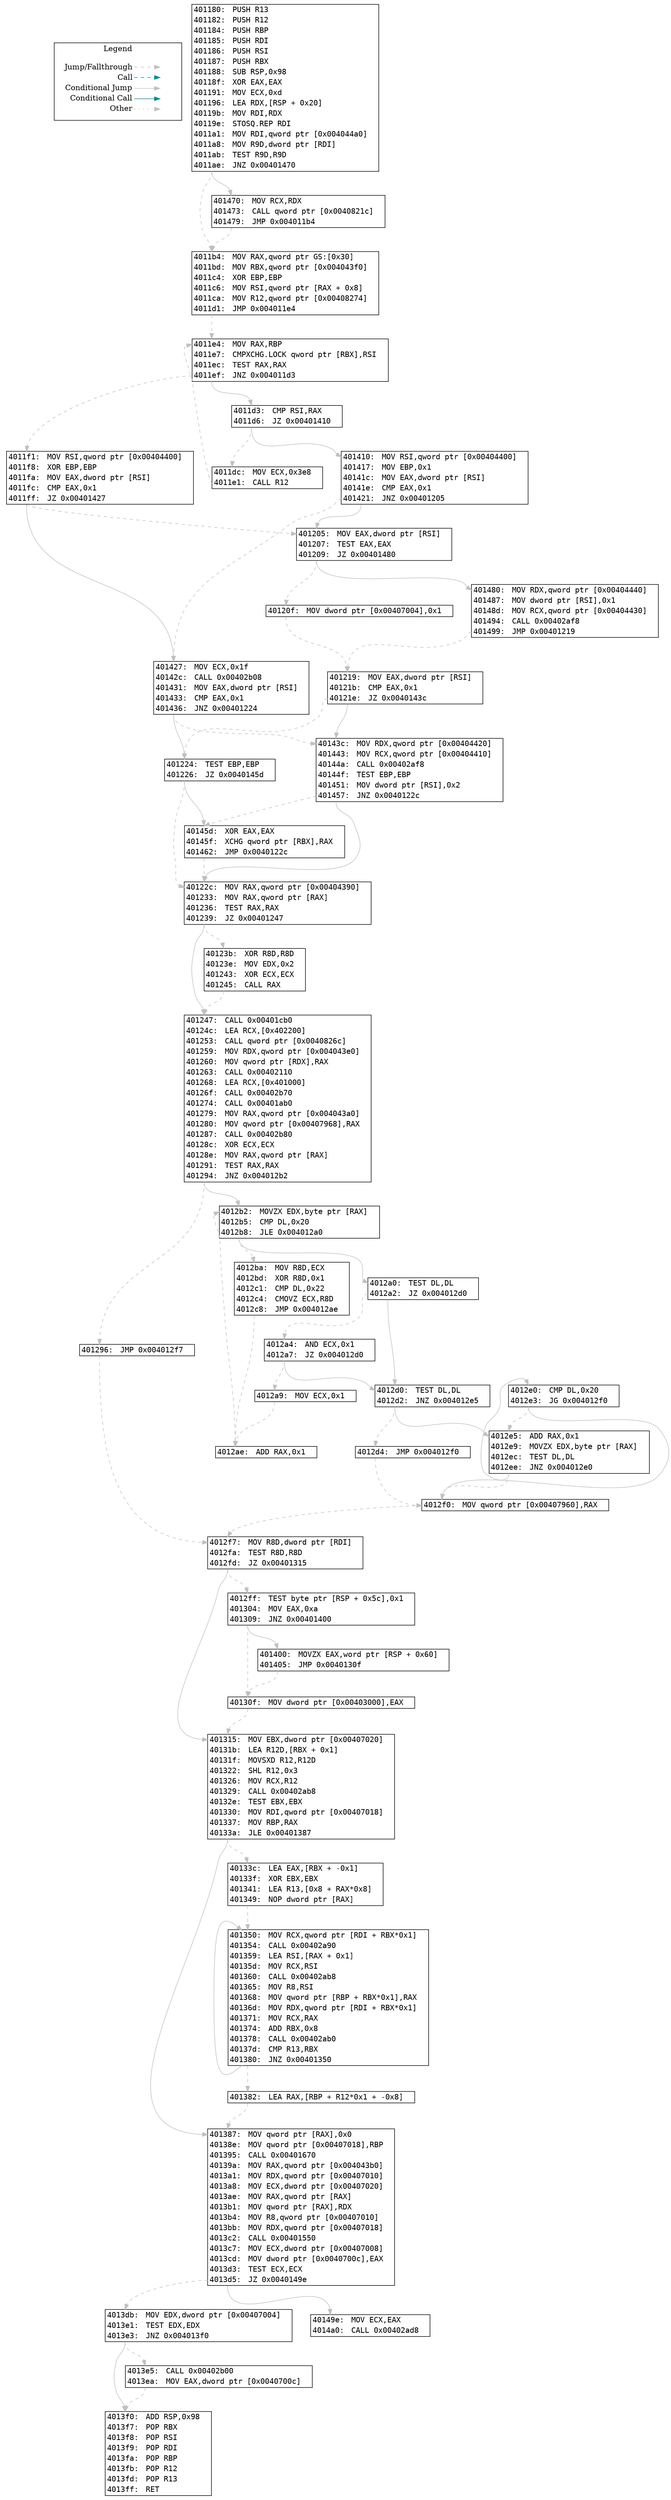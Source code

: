 digraph "func 0x401180" {
  newrank=true;
  // Flow Type Legend
  subgraph cluster_01 { 
    rank=same;
    node [shape=plaintext]
    label = "Legend";
    key [label=<<table border="0" cellpadding="2" cellspacing="0" cellborder="0">
                  <tr><td align="right" port="i1">Jump/Fallthrough</td></tr>
                  <tr><td align="right" port="i2">Call</td></tr>
                  <tr><td align="right" port="i3">Conditional Jump</td></tr>
                  <tr><td align="right" port="i4">Conditional Call</td></tr>
                  <tr><td align="right" port="i5">Other</td></tr>
               </table>>];
    key2 [label=<<table border="0" cellpadding="2" cellspacing="0" cellborder="0">
                   <tr><td port="i1">&nbsp;</td></tr>
                   <tr><td port="i2">&nbsp;</td></tr>
                   <tr><td port="i3">&nbsp;</td></tr>
                   <tr><td port="i4">&nbsp;</td></tr>
                   <tr><td port="i5">&nbsp;</td></tr>
                </table>>];
    key:i1:e -> key2:i1:w [color=gray style=dashed];
    key:i2:e -> key2:i2:w [color=cyan4 style=dashed];
    key:i3:e -> key2:i3:w [color=gray];
    key:i4:e -> key2:i4:w [color=cyan4];
    key:i5:e -> key2:i5:w [color=gray style=dotted];
  }
  bb_401180 [shape=plaintext label=<
    <TABLE BORDER="1" CELLBORDER="0" CELLSPACING="0">
      <TR>
        <TD PORT="insn_401180" ALIGN="RIGHT"><FONT FACE="monospace">401180: </FONT></TD>
        <TD ALIGN="LEFT"><FONT FACE="monospace">PUSH R13</FONT></TD>
        <TD>&nbsp;&nbsp;&nbsp;</TD> // for spacing
      </TR>
      <TR>
        <TD PORT="insn_401182" ALIGN="RIGHT"><FONT FACE="monospace">401182: </FONT></TD>
        <TD ALIGN="LEFT"><FONT FACE="monospace">PUSH R12</FONT></TD>
        <TD>&nbsp;&nbsp;&nbsp;</TD> // for spacing
      </TR>
      <TR>
        <TD PORT="insn_401184" ALIGN="RIGHT"><FONT FACE="monospace">401184: </FONT></TD>
        <TD ALIGN="LEFT"><FONT FACE="monospace">PUSH RBP</FONT></TD>
        <TD>&nbsp;&nbsp;&nbsp;</TD> // for spacing
      </TR>
      <TR>
        <TD PORT="insn_401185" ALIGN="RIGHT"><FONT FACE="monospace">401185: </FONT></TD>
        <TD ALIGN="LEFT"><FONT FACE="monospace">PUSH RDI</FONT></TD>
        <TD>&nbsp;&nbsp;&nbsp;</TD> // for spacing
      </TR>
      <TR>
        <TD PORT="insn_401186" ALIGN="RIGHT"><FONT FACE="monospace">401186: </FONT></TD>
        <TD ALIGN="LEFT"><FONT FACE="monospace">PUSH RSI</FONT></TD>
        <TD>&nbsp;&nbsp;&nbsp;</TD> // for spacing
      </TR>
      <TR>
        <TD PORT="insn_401187" ALIGN="RIGHT"><FONT FACE="monospace">401187: </FONT></TD>
        <TD ALIGN="LEFT"><FONT FACE="monospace">PUSH RBX</FONT></TD>
        <TD>&nbsp;&nbsp;&nbsp;</TD> // for spacing
      </TR>
      <TR>
        <TD PORT="insn_401188" ALIGN="RIGHT"><FONT FACE="monospace">401188: </FONT></TD>
        <TD ALIGN="LEFT"><FONT FACE="monospace">SUB RSP,0x98</FONT></TD>
        <TD>&nbsp;&nbsp;&nbsp;</TD> // for spacing
      </TR>
      <TR>
        <TD PORT="insn_40118f" ALIGN="RIGHT"><FONT FACE="monospace">40118f: </FONT></TD>
        <TD ALIGN="LEFT"><FONT FACE="monospace">XOR EAX,EAX</FONT></TD>
        <TD>&nbsp;&nbsp;&nbsp;</TD> // for spacing
      </TR>
      <TR>
        <TD PORT="insn_401191" ALIGN="RIGHT"><FONT FACE="monospace">401191: </FONT></TD>
        <TD ALIGN="LEFT"><FONT FACE="monospace">MOV ECX,0xd</FONT></TD>
        <TD>&nbsp;&nbsp;&nbsp;</TD> // for spacing
      </TR>
      <TR>
        <TD PORT="insn_401196" ALIGN="RIGHT"><FONT FACE="monospace">401196: </FONT></TD>
        <TD ALIGN="LEFT"><FONT FACE="monospace">LEA RDX,[RSP + 0x20]</FONT></TD>
        <TD>&nbsp;&nbsp;&nbsp;</TD> // for spacing
      </TR>
      <TR>
        <TD PORT="insn_40119b" ALIGN="RIGHT"><FONT FACE="monospace">40119b: </FONT></TD>
        <TD ALIGN="LEFT"><FONT FACE="monospace">MOV RDI,RDX</FONT></TD>
        <TD>&nbsp;&nbsp;&nbsp;</TD> // for spacing
      </TR>
      <TR>
        <TD PORT="insn_40119e" ALIGN="RIGHT"><FONT FACE="monospace">40119e: </FONT></TD>
        <TD ALIGN="LEFT"><FONT FACE="monospace">STOSQ.REP RDI</FONT></TD>
        <TD>&nbsp;&nbsp;&nbsp;</TD> // for spacing
      </TR>
      <TR>
        <TD PORT="insn_4011a1" ALIGN="RIGHT"><FONT FACE="monospace">4011a1: </FONT></TD>
        <TD ALIGN="LEFT"><FONT FACE="monospace">MOV RDI,qword ptr [0x004044a0]</FONT></TD>
        <TD>&nbsp;&nbsp;&nbsp;</TD> // for spacing
      </TR>
      <TR>
        <TD PORT="insn_4011a8" ALIGN="RIGHT"><FONT FACE="monospace">4011a8: </FONT></TD>
        <TD ALIGN="LEFT"><FONT FACE="monospace">MOV R9D,dword ptr [RDI]</FONT></TD>
        <TD>&nbsp;&nbsp;&nbsp;</TD> // for spacing
      </TR>
      <TR>
        <TD PORT="insn_4011ab" ALIGN="RIGHT"><FONT FACE="monospace">4011ab: </FONT></TD>
        <TD ALIGN="LEFT"><FONT FACE="monospace">TEST R9D,R9D</FONT></TD>
        <TD>&nbsp;&nbsp;&nbsp;</TD> // for spacing
      </TR>
      <TR>
        <TD PORT="insn_4011ae" ALIGN="RIGHT"><FONT FACE="monospace">4011ae: </FONT></TD>
        <TD ALIGN="LEFT"><FONT FACE="monospace">JNZ 0x00401470</FONT></TD>
        <TD>&nbsp;&nbsp;&nbsp;</TD> // for spacing
      </TR>
    </TABLE>>];
  bb_4011b4 [shape=plaintext label=<
    <TABLE BORDER="1" CELLBORDER="0" CELLSPACING="0">
      <TR>
        <TD PORT="insn_4011b4" ALIGN="RIGHT"><FONT FACE="monospace">4011b4: </FONT></TD>
        <TD ALIGN="LEFT"><FONT FACE="monospace">MOV RAX,qword ptr GS:[0x30]</FONT></TD>
        <TD>&nbsp;&nbsp;&nbsp;</TD> // for spacing
      </TR>
      <TR>
        <TD PORT="insn_4011bd" ALIGN="RIGHT"><FONT FACE="monospace">4011bd: </FONT></TD>
        <TD ALIGN="LEFT"><FONT FACE="monospace">MOV RBX,qword ptr [0x004043f0]</FONT></TD>
        <TD>&nbsp;&nbsp;&nbsp;</TD> // for spacing
      </TR>
      <TR>
        <TD PORT="insn_4011c4" ALIGN="RIGHT"><FONT FACE="monospace">4011c4: </FONT></TD>
        <TD ALIGN="LEFT"><FONT FACE="monospace">XOR EBP,EBP</FONT></TD>
        <TD>&nbsp;&nbsp;&nbsp;</TD> // for spacing
      </TR>
      <TR>
        <TD PORT="insn_4011c6" ALIGN="RIGHT"><FONT FACE="monospace">4011c6: </FONT></TD>
        <TD ALIGN="LEFT"><FONT FACE="monospace">MOV RSI,qword ptr [RAX + 0x8]</FONT></TD>
        <TD>&nbsp;&nbsp;&nbsp;</TD> // for spacing
      </TR>
      <TR>
        <TD PORT="insn_4011ca" ALIGN="RIGHT"><FONT FACE="monospace">4011ca: </FONT></TD>
        <TD ALIGN="LEFT"><FONT FACE="monospace">MOV R12,qword ptr [0x00408274]</FONT></TD>
        <TD>&nbsp;&nbsp;&nbsp;</TD> // for spacing
      </TR>
      <TR>
        <TD PORT="insn_4011d1" ALIGN="RIGHT"><FONT FACE="monospace">4011d1: </FONT></TD>
        <TD ALIGN="LEFT"><FONT FACE="monospace">JMP 0x004011e4</FONT></TD>
        <TD>&nbsp;&nbsp;&nbsp;</TD> // for spacing
      </TR>
    </TABLE>>];
  bb_4011d3 [shape=plaintext label=<
    <TABLE BORDER="1" CELLBORDER="0" CELLSPACING="0">
      <TR>
        <TD PORT="insn_4011d3" ALIGN="RIGHT"><FONT FACE="monospace">4011d3: </FONT></TD>
        <TD ALIGN="LEFT"><FONT FACE="monospace">CMP RSI,RAX</FONT></TD>
        <TD>&nbsp;&nbsp;&nbsp;</TD> // for spacing
      </TR>
      <TR>
        <TD PORT="insn_4011d6" ALIGN="RIGHT"><FONT FACE="monospace">4011d6: </FONT></TD>
        <TD ALIGN="LEFT"><FONT FACE="monospace">JZ 0x00401410</FONT></TD>
        <TD>&nbsp;&nbsp;&nbsp;</TD> // for spacing
      </TR>
    </TABLE>>];
  bb_4011dc [shape=plaintext label=<
    <TABLE BORDER="1" CELLBORDER="0" CELLSPACING="0">
      <TR>
        <TD PORT="insn_4011dc" ALIGN="RIGHT"><FONT FACE="monospace">4011dc: </FONT></TD>
        <TD ALIGN="LEFT"><FONT FACE="monospace">MOV ECX,0x3e8</FONT></TD>
        <TD>&nbsp;&nbsp;&nbsp;</TD> // for spacing
      </TR>
      <TR>
        <TD PORT="insn_4011e1" ALIGN="RIGHT"><FONT FACE="monospace">4011e1: </FONT></TD>
        <TD ALIGN="LEFT"><FONT FACE="monospace">CALL R12</FONT></TD>
        <TD>&nbsp;&nbsp;&nbsp;</TD> // for spacing
      </TR>
    </TABLE>>];
  bb_4011e4 [shape=plaintext label=<
    <TABLE BORDER="1" CELLBORDER="0" CELLSPACING="0">
      <TR>
        <TD PORT="insn_4011e4" ALIGN="RIGHT"><FONT FACE="monospace">4011e4: </FONT></TD>
        <TD ALIGN="LEFT"><FONT FACE="monospace">MOV RAX,RBP</FONT></TD>
        <TD>&nbsp;&nbsp;&nbsp;</TD> // for spacing
      </TR>
      <TR>
        <TD PORT="insn_4011e7" ALIGN="RIGHT"><FONT FACE="monospace">4011e7: </FONT></TD>
        <TD ALIGN="LEFT"><FONT FACE="monospace">CMPXCHG.LOCK qword ptr [RBX],RSI</FONT></TD>
        <TD>&nbsp;&nbsp;&nbsp;</TD> // for spacing
      </TR>
      <TR>
        <TD PORT="insn_4011ec" ALIGN="RIGHT"><FONT FACE="monospace">4011ec: </FONT></TD>
        <TD ALIGN="LEFT"><FONT FACE="monospace">TEST RAX,RAX</FONT></TD>
        <TD>&nbsp;&nbsp;&nbsp;</TD> // for spacing
      </TR>
      <TR>
        <TD PORT="insn_4011ef" ALIGN="RIGHT"><FONT FACE="monospace">4011ef: </FONT></TD>
        <TD ALIGN="LEFT"><FONT FACE="monospace">JNZ 0x004011d3</FONT></TD>
        <TD>&nbsp;&nbsp;&nbsp;</TD> // for spacing
      </TR>
    </TABLE>>];
  bb_4011f1 [shape=plaintext label=<
    <TABLE BORDER="1" CELLBORDER="0" CELLSPACING="0">
      <TR>
        <TD PORT="insn_4011f1" ALIGN="RIGHT"><FONT FACE="monospace">4011f1: </FONT></TD>
        <TD ALIGN="LEFT"><FONT FACE="monospace">MOV RSI,qword ptr [0x00404400]</FONT></TD>
        <TD>&nbsp;&nbsp;&nbsp;</TD> // for spacing
      </TR>
      <TR>
        <TD PORT="insn_4011f8" ALIGN="RIGHT"><FONT FACE="monospace">4011f8: </FONT></TD>
        <TD ALIGN="LEFT"><FONT FACE="monospace">XOR EBP,EBP</FONT></TD>
        <TD>&nbsp;&nbsp;&nbsp;</TD> // for spacing
      </TR>
      <TR>
        <TD PORT="insn_4011fa" ALIGN="RIGHT"><FONT FACE="monospace">4011fa: </FONT></TD>
        <TD ALIGN="LEFT"><FONT FACE="monospace">MOV EAX,dword ptr [RSI]</FONT></TD>
        <TD>&nbsp;&nbsp;&nbsp;</TD> // for spacing
      </TR>
      <TR>
        <TD PORT="insn_4011fc" ALIGN="RIGHT"><FONT FACE="monospace">4011fc: </FONT></TD>
        <TD ALIGN="LEFT"><FONT FACE="monospace">CMP EAX,0x1</FONT></TD>
        <TD>&nbsp;&nbsp;&nbsp;</TD> // for spacing
      </TR>
      <TR>
        <TD PORT="insn_4011ff" ALIGN="RIGHT"><FONT FACE="monospace">4011ff: </FONT></TD>
        <TD ALIGN="LEFT"><FONT FACE="monospace">JZ 0x00401427</FONT></TD>
        <TD>&nbsp;&nbsp;&nbsp;</TD> // for spacing
      </TR>
    </TABLE>>];
  bb_401205 [shape=plaintext label=<
    <TABLE BORDER="1" CELLBORDER="0" CELLSPACING="0">
      <TR>
        <TD PORT="insn_401205" ALIGN="RIGHT"><FONT FACE="monospace">401205: </FONT></TD>
        <TD ALIGN="LEFT"><FONT FACE="monospace">MOV EAX,dword ptr [RSI]</FONT></TD>
        <TD>&nbsp;&nbsp;&nbsp;</TD> // for spacing
      </TR>
      <TR>
        <TD PORT="insn_401207" ALIGN="RIGHT"><FONT FACE="monospace">401207: </FONT></TD>
        <TD ALIGN="LEFT"><FONT FACE="monospace">TEST EAX,EAX</FONT></TD>
        <TD>&nbsp;&nbsp;&nbsp;</TD> // for spacing
      </TR>
      <TR>
        <TD PORT="insn_401209" ALIGN="RIGHT"><FONT FACE="monospace">401209: </FONT></TD>
        <TD ALIGN="LEFT"><FONT FACE="monospace">JZ 0x00401480</FONT></TD>
        <TD>&nbsp;&nbsp;&nbsp;</TD> // for spacing
      </TR>
    </TABLE>>];
  bb_40120f [shape=plaintext label=<
    <TABLE BORDER="1" CELLBORDER="0" CELLSPACING="0">
      <TR>
        <TD PORT="insn_40120f" ALIGN="RIGHT"><FONT FACE="monospace">40120f: </FONT></TD>
        <TD ALIGN="LEFT"><FONT FACE="monospace">MOV dword ptr [0x00407004],0x1</FONT></TD>
        <TD>&nbsp;&nbsp;&nbsp;</TD> // for spacing
      </TR>
    </TABLE>>];
  bb_401219 [shape=plaintext label=<
    <TABLE BORDER="1" CELLBORDER="0" CELLSPACING="0">
      <TR>
        <TD PORT="insn_401219" ALIGN="RIGHT"><FONT FACE="monospace">401219: </FONT></TD>
        <TD ALIGN="LEFT"><FONT FACE="monospace">MOV EAX,dword ptr [RSI]</FONT></TD>
        <TD>&nbsp;&nbsp;&nbsp;</TD> // for spacing
      </TR>
      <TR>
        <TD PORT="insn_40121b" ALIGN="RIGHT"><FONT FACE="monospace">40121b: </FONT></TD>
        <TD ALIGN="LEFT"><FONT FACE="monospace">CMP EAX,0x1</FONT></TD>
        <TD>&nbsp;&nbsp;&nbsp;</TD> // for spacing
      </TR>
      <TR>
        <TD PORT="insn_40121e" ALIGN="RIGHT"><FONT FACE="monospace">40121e: </FONT></TD>
        <TD ALIGN="LEFT"><FONT FACE="monospace">JZ 0x0040143c</FONT></TD>
        <TD>&nbsp;&nbsp;&nbsp;</TD> // for spacing
      </TR>
    </TABLE>>];
  bb_401224 [shape=plaintext label=<
    <TABLE BORDER="1" CELLBORDER="0" CELLSPACING="0">
      <TR>
        <TD PORT="insn_401224" ALIGN="RIGHT"><FONT FACE="monospace">401224: </FONT></TD>
        <TD ALIGN="LEFT"><FONT FACE="monospace">TEST EBP,EBP</FONT></TD>
        <TD>&nbsp;&nbsp;&nbsp;</TD> // for spacing
      </TR>
      <TR>
        <TD PORT="insn_401226" ALIGN="RIGHT"><FONT FACE="monospace">401226: </FONT></TD>
        <TD ALIGN="LEFT"><FONT FACE="monospace">JZ 0x0040145d</FONT></TD>
        <TD>&nbsp;&nbsp;&nbsp;</TD> // for spacing
      </TR>
    </TABLE>>];
  bb_40122c [shape=plaintext label=<
    <TABLE BORDER="1" CELLBORDER="0" CELLSPACING="0">
      <TR>
        <TD PORT="insn_40122c" ALIGN="RIGHT"><FONT FACE="monospace">40122c: </FONT></TD>
        <TD ALIGN="LEFT"><FONT FACE="monospace">MOV RAX,qword ptr [0x00404390]</FONT></TD>
        <TD>&nbsp;&nbsp;&nbsp;</TD> // for spacing
      </TR>
      <TR>
        <TD PORT="insn_401233" ALIGN="RIGHT"><FONT FACE="monospace">401233: </FONT></TD>
        <TD ALIGN="LEFT"><FONT FACE="monospace">MOV RAX,qword ptr [RAX]</FONT></TD>
        <TD>&nbsp;&nbsp;&nbsp;</TD> // for spacing
      </TR>
      <TR>
        <TD PORT="insn_401236" ALIGN="RIGHT"><FONT FACE="monospace">401236: </FONT></TD>
        <TD ALIGN="LEFT"><FONT FACE="monospace">TEST RAX,RAX</FONT></TD>
        <TD>&nbsp;&nbsp;&nbsp;</TD> // for spacing
      </TR>
      <TR>
        <TD PORT="insn_401239" ALIGN="RIGHT"><FONT FACE="monospace">401239: </FONT></TD>
        <TD ALIGN="LEFT"><FONT FACE="monospace">JZ 0x00401247</FONT></TD>
        <TD>&nbsp;&nbsp;&nbsp;</TD> // for spacing
      </TR>
    </TABLE>>];
  bb_40123b [shape=plaintext label=<
    <TABLE BORDER="1" CELLBORDER="0" CELLSPACING="0">
      <TR>
        <TD PORT="insn_40123b" ALIGN="RIGHT"><FONT FACE="monospace">40123b: </FONT></TD>
        <TD ALIGN="LEFT"><FONT FACE="monospace">XOR R8D,R8D</FONT></TD>
        <TD>&nbsp;&nbsp;&nbsp;</TD> // for spacing
      </TR>
      <TR>
        <TD PORT="insn_40123e" ALIGN="RIGHT"><FONT FACE="monospace">40123e: </FONT></TD>
        <TD ALIGN="LEFT"><FONT FACE="monospace">MOV EDX,0x2</FONT></TD>
        <TD>&nbsp;&nbsp;&nbsp;</TD> // for spacing
      </TR>
      <TR>
        <TD PORT="insn_401243" ALIGN="RIGHT"><FONT FACE="monospace">401243: </FONT></TD>
        <TD ALIGN="LEFT"><FONT FACE="monospace">XOR ECX,ECX</FONT></TD>
        <TD>&nbsp;&nbsp;&nbsp;</TD> // for spacing
      </TR>
      <TR>
        <TD PORT="insn_401245" ALIGN="RIGHT"><FONT FACE="monospace">401245: </FONT></TD>
        <TD ALIGN="LEFT"><FONT FACE="monospace">CALL RAX</FONT></TD>
        <TD>&nbsp;&nbsp;&nbsp;</TD> // for spacing
      </TR>
    </TABLE>>];
  bb_401247 [shape=plaintext label=<
    <TABLE BORDER="1" CELLBORDER="0" CELLSPACING="0">
      <TR>
        <TD PORT="insn_401247" ALIGN="RIGHT"><FONT FACE="monospace">401247: </FONT></TD>
        <TD ALIGN="LEFT"><FONT FACE="monospace">CALL 0x00401cb0</FONT></TD>
        <TD>&nbsp;&nbsp;&nbsp;</TD> // for spacing
      </TR>
      <TR>
        <TD PORT="insn_40124c" ALIGN="RIGHT"><FONT FACE="monospace">40124c: </FONT></TD>
        <TD ALIGN="LEFT"><FONT FACE="monospace">LEA RCX,[0x402200]</FONT></TD>
        <TD>&nbsp;&nbsp;&nbsp;</TD> // for spacing
      </TR>
      <TR>
        <TD PORT="insn_401253" ALIGN="RIGHT"><FONT FACE="monospace">401253: </FONT></TD>
        <TD ALIGN="LEFT"><FONT FACE="monospace">CALL qword ptr [0x0040826c]</FONT></TD>
        <TD>&nbsp;&nbsp;&nbsp;</TD> // for spacing
      </TR>
      <TR>
        <TD PORT="insn_401259" ALIGN="RIGHT"><FONT FACE="monospace">401259: </FONT></TD>
        <TD ALIGN="LEFT"><FONT FACE="monospace">MOV RDX,qword ptr [0x004043e0]</FONT></TD>
        <TD>&nbsp;&nbsp;&nbsp;</TD> // for spacing
      </TR>
      <TR>
        <TD PORT="insn_401260" ALIGN="RIGHT"><FONT FACE="monospace">401260: </FONT></TD>
        <TD ALIGN="LEFT"><FONT FACE="monospace">MOV qword ptr [RDX],RAX</FONT></TD>
        <TD>&nbsp;&nbsp;&nbsp;</TD> // for spacing
      </TR>
      <TR>
        <TD PORT="insn_401263" ALIGN="RIGHT"><FONT FACE="monospace">401263: </FONT></TD>
        <TD ALIGN="LEFT"><FONT FACE="monospace">CALL 0x00402110</FONT></TD>
        <TD>&nbsp;&nbsp;&nbsp;</TD> // for spacing
      </TR>
      <TR>
        <TD PORT="insn_401268" ALIGN="RIGHT"><FONT FACE="monospace">401268: </FONT></TD>
        <TD ALIGN="LEFT"><FONT FACE="monospace">LEA RCX,[0x401000]</FONT></TD>
        <TD>&nbsp;&nbsp;&nbsp;</TD> // for spacing
      </TR>
      <TR>
        <TD PORT="insn_40126f" ALIGN="RIGHT"><FONT FACE="monospace">40126f: </FONT></TD>
        <TD ALIGN="LEFT"><FONT FACE="monospace">CALL 0x00402b70</FONT></TD>
        <TD>&nbsp;&nbsp;&nbsp;</TD> // for spacing
      </TR>
      <TR>
        <TD PORT="insn_401274" ALIGN="RIGHT"><FONT FACE="monospace">401274: </FONT></TD>
        <TD ALIGN="LEFT"><FONT FACE="monospace">CALL 0x00401ab0</FONT></TD>
        <TD>&nbsp;&nbsp;&nbsp;</TD> // for spacing
      </TR>
      <TR>
        <TD PORT="insn_401279" ALIGN="RIGHT"><FONT FACE="monospace">401279: </FONT></TD>
        <TD ALIGN="LEFT"><FONT FACE="monospace">MOV RAX,qword ptr [0x004043a0]</FONT></TD>
        <TD>&nbsp;&nbsp;&nbsp;</TD> // for spacing
      </TR>
      <TR>
        <TD PORT="insn_401280" ALIGN="RIGHT"><FONT FACE="monospace">401280: </FONT></TD>
        <TD ALIGN="LEFT"><FONT FACE="monospace">MOV qword ptr [0x00407968],RAX</FONT></TD>
        <TD>&nbsp;&nbsp;&nbsp;</TD> // for spacing
      </TR>
      <TR>
        <TD PORT="insn_401287" ALIGN="RIGHT"><FONT FACE="monospace">401287: </FONT></TD>
        <TD ALIGN="LEFT"><FONT FACE="monospace">CALL 0x00402b80</FONT></TD>
        <TD>&nbsp;&nbsp;&nbsp;</TD> // for spacing
      </TR>
      <TR>
        <TD PORT="insn_40128c" ALIGN="RIGHT"><FONT FACE="monospace">40128c: </FONT></TD>
        <TD ALIGN="LEFT"><FONT FACE="monospace">XOR ECX,ECX</FONT></TD>
        <TD>&nbsp;&nbsp;&nbsp;</TD> // for spacing
      </TR>
      <TR>
        <TD PORT="insn_40128e" ALIGN="RIGHT"><FONT FACE="monospace">40128e: </FONT></TD>
        <TD ALIGN="LEFT"><FONT FACE="monospace">MOV RAX,qword ptr [RAX]</FONT></TD>
        <TD>&nbsp;&nbsp;&nbsp;</TD> // for spacing
      </TR>
      <TR>
        <TD PORT="insn_401291" ALIGN="RIGHT"><FONT FACE="monospace">401291: </FONT></TD>
        <TD ALIGN="LEFT"><FONT FACE="monospace">TEST RAX,RAX</FONT></TD>
        <TD>&nbsp;&nbsp;&nbsp;</TD> // for spacing
      </TR>
      <TR>
        <TD PORT="insn_401294" ALIGN="RIGHT"><FONT FACE="monospace">401294: </FONT></TD>
        <TD ALIGN="LEFT"><FONT FACE="monospace">JNZ 0x004012b2</FONT></TD>
        <TD>&nbsp;&nbsp;&nbsp;</TD> // for spacing
      </TR>
    </TABLE>>];
  bb_401296 [shape=plaintext label=<
    <TABLE BORDER="1" CELLBORDER="0" CELLSPACING="0">
      <TR>
        <TD PORT="insn_401296" ALIGN="RIGHT"><FONT FACE="monospace">401296: </FONT></TD>
        <TD ALIGN="LEFT"><FONT FACE="monospace">JMP 0x004012f7</FONT></TD>
        <TD>&nbsp;&nbsp;&nbsp;</TD> // for spacing
      </TR>
    </TABLE>>];
  bb_4012a0 [shape=plaintext label=<
    <TABLE BORDER="1" CELLBORDER="0" CELLSPACING="0">
      <TR>
        <TD PORT="insn_4012a0" ALIGN="RIGHT"><FONT FACE="monospace">4012a0: </FONT></TD>
        <TD ALIGN="LEFT"><FONT FACE="monospace">TEST DL,DL</FONT></TD>
        <TD>&nbsp;&nbsp;&nbsp;</TD> // for spacing
      </TR>
      <TR>
        <TD PORT="insn_4012a2" ALIGN="RIGHT"><FONT FACE="monospace">4012a2: </FONT></TD>
        <TD ALIGN="LEFT"><FONT FACE="monospace">JZ 0x004012d0</FONT></TD>
        <TD>&nbsp;&nbsp;&nbsp;</TD> // for spacing
      </TR>
    </TABLE>>];
  bb_4012a4 [shape=plaintext label=<
    <TABLE BORDER="1" CELLBORDER="0" CELLSPACING="0">
      <TR>
        <TD PORT="insn_4012a4" ALIGN="RIGHT"><FONT FACE="monospace">4012a4: </FONT></TD>
        <TD ALIGN="LEFT"><FONT FACE="monospace">AND ECX,0x1</FONT></TD>
        <TD>&nbsp;&nbsp;&nbsp;</TD> // for spacing
      </TR>
      <TR>
        <TD PORT="insn_4012a7" ALIGN="RIGHT"><FONT FACE="monospace">4012a7: </FONT></TD>
        <TD ALIGN="LEFT"><FONT FACE="monospace">JZ 0x004012d0</FONT></TD>
        <TD>&nbsp;&nbsp;&nbsp;</TD> // for spacing
      </TR>
    </TABLE>>];
  bb_4012a9 [shape=plaintext label=<
    <TABLE BORDER="1" CELLBORDER="0" CELLSPACING="0">
      <TR>
        <TD PORT="insn_4012a9" ALIGN="RIGHT"><FONT FACE="monospace">4012a9: </FONT></TD>
        <TD ALIGN="LEFT"><FONT FACE="monospace">MOV ECX,0x1</FONT></TD>
        <TD>&nbsp;&nbsp;&nbsp;</TD> // for spacing
      </TR>
    </TABLE>>];
  bb_4012ae [shape=plaintext label=<
    <TABLE BORDER="1" CELLBORDER="0" CELLSPACING="0">
      <TR>
        <TD PORT="insn_4012ae" ALIGN="RIGHT"><FONT FACE="monospace">4012ae: </FONT></TD>
        <TD ALIGN="LEFT"><FONT FACE="monospace">ADD RAX,0x1</FONT></TD>
        <TD>&nbsp;&nbsp;&nbsp;</TD> // for spacing
      </TR>
    </TABLE>>];
  bb_4012b2 [shape=plaintext label=<
    <TABLE BORDER="1" CELLBORDER="0" CELLSPACING="0">
      <TR>
        <TD PORT="insn_4012b2" ALIGN="RIGHT"><FONT FACE="monospace">4012b2: </FONT></TD>
        <TD ALIGN="LEFT"><FONT FACE="monospace">MOVZX EDX,byte ptr [RAX]</FONT></TD>
        <TD>&nbsp;&nbsp;&nbsp;</TD> // for spacing
      </TR>
      <TR>
        <TD PORT="insn_4012b5" ALIGN="RIGHT"><FONT FACE="monospace">4012b5: </FONT></TD>
        <TD ALIGN="LEFT"><FONT FACE="monospace">CMP DL,0x20</FONT></TD>
        <TD>&nbsp;&nbsp;&nbsp;</TD> // for spacing
      </TR>
      <TR>
        <TD PORT="insn_4012b8" ALIGN="RIGHT"><FONT FACE="monospace">4012b8: </FONT></TD>
        <TD ALIGN="LEFT"><FONT FACE="monospace">JLE 0x004012a0</FONT></TD>
        <TD>&nbsp;&nbsp;&nbsp;</TD> // for spacing
      </TR>
    </TABLE>>];
  bb_4012ba [shape=plaintext label=<
    <TABLE BORDER="1" CELLBORDER="0" CELLSPACING="0">
      <TR>
        <TD PORT="insn_4012ba" ALIGN="RIGHT"><FONT FACE="monospace">4012ba: </FONT></TD>
        <TD ALIGN="LEFT"><FONT FACE="monospace">MOV R8D,ECX</FONT></TD>
        <TD>&nbsp;&nbsp;&nbsp;</TD> // for spacing
      </TR>
      <TR>
        <TD PORT="insn_4012bd" ALIGN="RIGHT"><FONT FACE="monospace">4012bd: </FONT></TD>
        <TD ALIGN="LEFT"><FONT FACE="monospace">XOR R8D,0x1</FONT></TD>
        <TD>&nbsp;&nbsp;&nbsp;</TD> // for spacing
      </TR>
      <TR>
        <TD PORT="insn_4012c1" ALIGN="RIGHT"><FONT FACE="monospace">4012c1: </FONT></TD>
        <TD ALIGN="LEFT"><FONT FACE="monospace">CMP DL,0x22</FONT></TD>
        <TD>&nbsp;&nbsp;&nbsp;</TD> // for spacing
      </TR>
      <TR>
        <TD PORT="insn_4012c4" ALIGN="RIGHT"><FONT FACE="monospace">4012c4: </FONT></TD>
        <TD ALIGN="LEFT"><FONT FACE="monospace">CMOVZ ECX,R8D</FONT></TD>
        <TD>&nbsp;&nbsp;&nbsp;</TD> // for spacing
      </TR>
      <TR>
        <TD PORT="insn_4012c8" ALIGN="RIGHT"><FONT FACE="monospace">4012c8: </FONT></TD>
        <TD ALIGN="LEFT"><FONT FACE="monospace">JMP 0x004012ae</FONT></TD>
        <TD>&nbsp;&nbsp;&nbsp;</TD> // for spacing
      </TR>
    </TABLE>>];
  bb_4012d0 [shape=plaintext label=<
    <TABLE BORDER="1" CELLBORDER="0" CELLSPACING="0">
      <TR>
        <TD PORT="insn_4012d0" ALIGN="RIGHT"><FONT FACE="monospace">4012d0: </FONT></TD>
        <TD ALIGN="LEFT"><FONT FACE="monospace">TEST DL,DL</FONT></TD>
        <TD>&nbsp;&nbsp;&nbsp;</TD> // for spacing
      </TR>
      <TR>
        <TD PORT="insn_4012d2" ALIGN="RIGHT"><FONT FACE="monospace">4012d2: </FONT></TD>
        <TD ALIGN="LEFT"><FONT FACE="monospace">JNZ 0x004012e5</FONT></TD>
        <TD>&nbsp;&nbsp;&nbsp;</TD> // for spacing
      </TR>
    </TABLE>>];
  bb_4012d4 [shape=plaintext label=<
    <TABLE BORDER="1" CELLBORDER="0" CELLSPACING="0">
      <TR>
        <TD PORT="insn_4012d4" ALIGN="RIGHT"><FONT FACE="monospace">4012d4: </FONT></TD>
        <TD ALIGN="LEFT"><FONT FACE="monospace">JMP 0x004012f0</FONT></TD>
        <TD>&nbsp;&nbsp;&nbsp;</TD> // for spacing
      </TR>
    </TABLE>>];
  bb_4012e0 [shape=plaintext label=<
    <TABLE BORDER="1" CELLBORDER="0" CELLSPACING="0">
      <TR>
        <TD PORT="insn_4012e0" ALIGN="RIGHT"><FONT FACE="monospace">4012e0: </FONT></TD>
        <TD ALIGN="LEFT"><FONT FACE="monospace">CMP DL,0x20</FONT></TD>
        <TD>&nbsp;&nbsp;&nbsp;</TD> // for spacing
      </TR>
      <TR>
        <TD PORT="insn_4012e3" ALIGN="RIGHT"><FONT FACE="monospace">4012e3: </FONT></TD>
        <TD ALIGN="LEFT"><FONT FACE="monospace">JG 0x004012f0</FONT></TD>
        <TD>&nbsp;&nbsp;&nbsp;</TD> // for spacing
      </TR>
    </TABLE>>];
  bb_4012e5 [shape=plaintext label=<
    <TABLE BORDER="1" CELLBORDER="0" CELLSPACING="0">
      <TR>
        <TD PORT="insn_4012e5" ALIGN="RIGHT"><FONT FACE="monospace">4012e5: </FONT></TD>
        <TD ALIGN="LEFT"><FONT FACE="monospace">ADD RAX,0x1</FONT></TD>
        <TD>&nbsp;&nbsp;&nbsp;</TD> // for spacing
      </TR>
      <TR>
        <TD PORT="insn_4012e9" ALIGN="RIGHT"><FONT FACE="monospace">4012e9: </FONT></TD>
        <TD ALIGN="LEFT"><FONT FACE="monospace">MOVZX EDX,byte ptr [RAX]</FONT></TD>
        <TD>&nbsp;&nbsp;&nbsp;</TD> // for spacing
      </TR>
      <TR>
        <TD PORT="insn_4012ec" ALIGN="RIGHT"><FONT FACE="monospace">4012ec: </FONT></TD>
        <TD ALIGN="LEFT"><FONT FACE="monospace">TEST DL,DL</FONT></TD>
        <TD>&nbsp;&nbsp;&nbsp;</TD> // for spacing
      </TR>
      <TR>
        <TD PORT="insn_4012ee" ALIGN="RIGHT"><FONT FACE="monospace">4012ee: </FONT></TD>
        <TD ALIGN="LEFT"><FONT FACE="monospace">JNZ 0x004012e0</FONT></TD>
        <TD>&nbsp;&nbsp;&nbsp;</TD> // for spacing
      </TR>
    </TABLE>>];
  bb_4012f0 [shape=plaintext label=<
    <TABLE BORDER="1" CELLBORDER="0" CELLSPACING="0">
      <TR>
        <TD PORT="insn_4012f0" ALIGN="RIGHT"><FONT FACE="monospace">4012f0: </FONT></TD>
        <TD ALIGN="LEFT"><FONT FACE="monospace">MOV qword ptr [0x00407960],RAX</FONT></TD>
        <TD>&nbsp;&nbsp;&nbsp;</TD> // for spacing
      </TR>
    </TABLE>>];
  bb_4012f7 [shape=plaintext label=<
    <TABLE BORDER="1" CELLBORDER="0" CELLSPACING="0">
      <TR>
        <TD PORT="insn_4012f7" ALIGN="RIGHT"><FONT FACE="monospace">4012f7: </FONT></TD>
        <TD ALIGN="LEFT"><FONT FACE="monospace">MOV R8D,dword ptr [RDI]</FONT></TD>
        <TD>&nbsp;&nbsp;&nbsp;</TD> // for spacing
      </TR>
      <TR>
        <TD PORT="insn_4012fa" ALIGN="RIGHT"><FONT FACE="monospace">4012fa: </FONT></TD>
        <TD ALIGN="LEFT"><FONT FACE="monospace">TEST R8D,R8D</FONT></TD>
        <TD>&nbsp;&nbsp;&nbsp;</TD> // for spacing
      </TR>
      <TR>
        <TD PORT="insn_4012fd" ALIGN="RIGHT"><FONT FACE="monospace">4012fd: </FONT></TD>
        <TD ALIGN="LEFT"><FONT FACE="monospace">JZ 0x00401315</FONT></TD>
        <TD>&nbsp;&nbsp;&nbsp;</TD> // for spacing
      </TR>
    </TABLE>>];
  bb_4012ff [shape=plaintext label=<
    <TABLE BORDER="1" CELLBORDER="0" CELLSPACING="0">
      <TR>
        <TD PORT="insn_4012ff" ALIGN="RIGHT"><FONT FACE="monospace">4012ff: </FONT></TD>
        <TD ALIGN="LEFT"><FONT FACE="monospace">TEST byte ptr [RSP + 0x5c],0x1</FONT></TD>
        <TD>&nbsp;&nbsp;&nbsp;</TD> // for spacing
      </TR>
      <TR>
        <TD PORT="insn_401304" ALIGN="RIGHT"><FONT FACE="monospace">401304: </FONT></TD>
        <TD ALIGN="LEFT"><FONT FACE="monospace">MOV EAX,0xa</FONT></TD>
        <TD>&nbsp;&nbsp;&nbsp;</TD> // for spacing
      </TR>
      <TR>
        <TD PORT="insn_401309" ALIGN="RIGHT"><FONT FACE="monospace">401309: </FONT></TD>
        <TD ALIGN="LEFT"><FONT FACE="monospace">JNZ 0x00401400</FONT></TD>
        <TD>&nbsp;&nbsp;&nbsp;</TD> // for spacing
      </TR>
    </TABLE>>];
  bb_40130f [shape=plaintext label=<
    <TABLE BORDER="1" CELLBORDER="0" CELLSPACING="0">
      <TR>
        <TD PORT="insn_40130f" ALIGN="RIGHT"><FONT FACE="monospace">40130f: </FONT></TD>
        <TD ALIGN="LEFT"><FONT FACE="monospace">MOV dword ptr [0x00403000],EAX</FONT></TD>
        <TD>&nbsp;&nbsp;&nbsp;</TD> // for spacing
      </TR>
    </TABLE>>];
  bb_401315 [shape=plaintext label=<
    <TABLE BORDER="1" CELLBORDER="0" CELLSPACING="0">
      <TR>
        <TD PORT="insn_401315" ALIGN="RIGHT"><FONT FACE="monospace">401315: </FONT></TD>
        <TD ALIGN="LEFT"><FONT FACE="monospace">MOV EBX,dword ptr [0x00407020]</FONT></TD>
        <TD>&nbsp;&nbsp;&nbsp;</TD> // for spacing
      </TR>
      <TR>
        <TD PORT="insn_40131b" ALIGN="RIGHT"><FONT FACE="monospace">40131b: </FONT></TD>
        <TD ALIGN="LEFT"><FONT FACE="monospace">LEA R12D,[RBX + 0x1]</FONT></TD>
        <TD>&nbsp;&nbsp;&nbsp;</TD> // for spacing
      </TR>
      <TR>
        <TD PORT="insn_40131f" ALIGN="RIGHT"><FONT FACE="monospace">40131f: </FONT></TD>
        <TD ALIGN="LEFT"><FONT FACE="monospace">MOVSXD R12,R12D</FONT></TD>
        <TD>&nbsp;&nbsp;&nbsp;</TD> // for spacing
      </TR>
      <TR>
        <TD PORT="insn_401322" ALIGN="RIGHT"><FONT FACE="monospace">401322: </FONT></TD>
        <TD ALIGN="LEFT"><FONT FACE="monospace">SHL R12,0x3</FONT></TD>
        <TD>&nbsp;&nbsp;&nbsp;</TD> // for spacing
      </TR>
      <TR>
        <TD PORT="insn_401326" ALIGN="RIGHT"><FONT FACE="monospace">401326: </FONT></TD>
        <TD ALIGN="LEFT"><FONT FACE="monospace">MOV RCX,R12</FONT></TD>
        <TD>&nbsp;&nbsp;&nbsp;</TD> // for spacing
      </TR>
      <TR>
        <TD PORT="insn_401329" ALIGN="RIGHT"><FONT FACE="monospace">401329: </FONT></TD>
        <TD ALIGN="LEFT"><FONT FACE="monospace">CALL 0x00402ab8</FONT></TD>
        <TD>&nbsp;&nbsp;&nbsp;</TD> // for spacing
      </TR>
      <TR>
        <TD PORT="insn_40132e" ALIGN="RIGHT"><FONT FACE="monospace">40132e: </FONT></TD>
        <TD ALIGN="LEFT"><FONT FACE="monospace">TEST EBX,EBX</FONT></TD>
        <TD>&nbsp;&nbsp;&nbsp;</TD> // for spacing
      </TR>
      <TR>
        <TD PORT="insn_401330" ALIGN="RIGHT"><FONT FACE="monospace">401330: </FONT></TD>
        <TD ALIGN="LEFT"><FONT FACE="monospace">MOV RDI,qword ptr [0x00407018]</FONT></TD>
        <TD>&nbsp;&nbsp;&nbsp;</TD> // for spacing
      </TR>
      <TR>
        <TD PORT="insn_401337" ALIGN="RIGHT"><FONT FACE="monospace">401337: </FONT></TD>
        <TD ALIGN="LEFT"><FONT FACE="monospace">MOV RBP,RAX</FONT></TD>
        <TD>&nbsp;&nbsp;&nbsp;</TD> // for spacing
      </TR>
      <TR>
        <TD PORT="insn_40133a" ALIGN="RIGHT"><FONT FACE="monospace">40133a: </FONT></TD>
        <TD ALIGN="LEFT"><FONT FACE="monospace">JLE 0x00401387</FONT></TD>
        <TD>&nbsp;&nbsp;&nbsp;</TD> // for spacing
      </TR>
    </TABLE>>];
  bb_40133c [shape=plaintext label=<
    <TABLE BORDER="1" CELLBORDER="0" CELLSPACING="0">
      <TR>
        <TD PORT="insn_40133c" ALIGN="RIGHT"><FONT FACE="monospace">40133c: </FONT></TD>
        <TD ALIGN="LEFT"><FONT FACE="monospace">LEA EAX,[RBX + -0x1]</FONT></TD>
        <TD>&nbsp;&nbsp;&nbsp;</TD> // for spacing
      </TR>
      <TR>
        <TD PORT="insn_40133f" ALIGN="RIGHT"><FONT FACE="monospace">40133f: </FONT></TD>
        <TD ALIGN="LEFT"><FONT FACE="monospace">XOR EBX,EBX</FONT></TD>
        <TD>&nbsp;&nbsp;&nbsp;</TD> // for spacing
      </TR>
      <TR>
        <TD PORT="insn_401341" ALIGN="RIGHT"><FONT FACE="monospace">401341: </FONT></TD>
        <TD ALIGN="LEFT"><FONT FACE="monospace">LEA R13,[0x8 + RAX*0x8]</FONT></TD>
        <TD>&nbsp;&nbsp;&nbsp;</TD> // for spacing
      </TR>
      <TR>
        <TD PORT="insn_401349" ALIGN="RIGHT"><FONT FACE="monospace">401349: </FONT></TD>
        <TD ALIGN="LEFT"><FONT FACE="monospace">NOP dword ptr [RAX]</FONT></TD>
        <TD>&nbsp;&nbsp;&nbsp;</TD> // for spacing
      </TR>
    </TABLE>>];
  bb_401350 [shape=plaintext label=<
    <TABLE BORDER="1" CELLBORDER="0" CELLSPACING="0">
      <TR>
        <TD PORT="insn_401350" ALIGN="RIGHT"><FONT FACE="monospace">401350: </FONT></TD>
        <TD ALIGN="LEFT"><FONT FACE="monospace">MOV RCX,qword ptr [RDI + RBX*0x1]</FONT></TD>
        <TD>&nbsp;&nbsp;&nbsp;</TD> // for spacing
      </TR>
      <TR>
        <TD PORT="insn_401354" ALIGN="RIGHT"><FONT FACE="monospace">401354: </FONT></TD>
        <TD ALIGN="LEFT"><FONT FACE="monospace">CALL 0x00402a90</FONT></TD>
        <TD>&nbsp;&nbsp;&nbsp;</TD> // for spacing
      </TR>
      <TR>
        <TD PORT="insn_401359" ALIGN="RIGHT"><FONT FACE="monospace">401359: </FONT></TD>
        <TD ALIGN="LEFT"><FONT FACE="monospace">LEA RSI,[RAX + 0x1]</FONT></TD>
        <TD>&nbsp;&nbsp;&nbsp;</TD> // for spacing
      </TR>
      <TR>
        <TD PORT="insn_40135d" ALIGN="RIGHT"><FONT FACE="monospace">40135d: </FONT></TD>
        <TD ALIGN="LEFT"><FONT FACE="monospace">MOV RCX,RSI</FONT></TD>
        <TD>&nbsp;&nbsp;&nbsp;</TD> // for spacing
      </TR>
      <TR>
        <TD PORT="insn_401360" ALIGN="RIGHT"><FONT FACE="monospace">401360: </FONT></TD>
        <TD ALIGN="LEFT"><FONT FACE="monospace">CALL 0x00402ab8</FONT></TD>
        <TD>&nbsp;&nbsp;&nbsp;</TD> // for spacing
      </TR>
      <TR>
        <TD PORT="insn_401365" ALIGN="RIGHT"><FONT FACE="monospace">401365: </FONT></TD>
        <TD ALIGN="LEFT"><FONT FACE="monospace">MOV R8,RSI</FONT></TD>
        <TD>&nbsp;&nbsp;&nbsp;</TD> // for spacing
      </TR>
      <TR>
        <TD PORT="insn_401368" ALIGN="RIGHT"><FONT FACE="monospace">401368: </FONT></TD>
        <TD ALIGN="LEFT"><FONT FACE="monospace">MOV qword ptr [RBP + RBX*0x1],RAX</FONT></TD>
        <TD>&nbsp;&nbsp;&nbsp;</TD> // for spacing
      </TR>
      <TR>
        <TD PORT="insn_40136d" ALIGN="RIGHT"><FONT FACE="monospace">40136d: </FONT></TD>
        <TD ALIGN="LEFT"><FONT FACE="monospace">MOV RDX,qword ptr [RDI + RBX*0x1]</FONT></TD>
        <TD>&nbsp;&nbsp;&nbsp;</TD> // for spacing
      </TR>
      <TR>
        <TD PORT="insn_401371" ALIGN="RIGHT"><FONT FACE="monospace">401371: </FONT></TD>
        <TD ALIGN="LEFT"><FONT FACE="monospace">MOV RCX,RAX</FONT></TD>
        <TD>&nbsp;&nbsp;&nbsp;</TD> // for spacing
      </TR>
      <TR>
        <TD PORT="insn_401374" ALIGN="RIGHT"><FONT FACE="monospace">401374: </FONT></TD>
        <TD ALIGN="LEFT"><FONT FACE="monospace">ADD RBX,0x8</FONT></TD>
        <TD>&nbsp;&nbsp;&nbsp;</TD> // for spacing
      </TR>
      <TR>
        <TD PORT="insn_401378" ALIGN="RIGHT"><FONT FACE="monospace">401378: </FONT></TD>
        <TD ALIGN="LEFT"><FONT FACE="monospace">CALL 0x00402ab0</FONT></TD>
        <TD>&nbsp;&nbsp;&nbsp;</TD> // for spacing
      </TR>
      <TR>
        <TD PORT="insn_40137d" ALIGN="RIGHT"><FONT FACE="monospace">40137d: </FONT></TD>
        <TD ALIGN="LEFT"><FONT FACE="monospace">CMP R13,RBX</FONT></TD>
        <TD>&nbsp;&nbsp;&nbsp;</TD> // for spacing
      </TR>
      <TR>
        <TD PORT="insn_401380" ALIGN="RIGHT"><FONT FACE="monospace">401380: </FONT></TD>
        <TD ALIGN="LEFT"><FONT FACE="monospace">JNZ 0x00401350</FONT></TD>
        <TD>&nbsp;&nbsp;&nbsp;</TD> // for spacing
      </TR>
    </TABLE>>];
  bb_401382 [shape=plaintext label=<
    <TABLE BORDER="1" CELLBORDER="0" CELLSPACING="0">
      <TR>
        <TD PORT="insn_401382" ALIGN="RIGHT"><FONT FACE="monospace">401382: </FONT></TD>
        <TD ALIGN="LEFT"><FONT FACE="monospace">LEA RAX,[RBP + R12*0x1 + -0x8]</FONT></TD>
        <TD>&nbsp;&nbsp;&nbsp;</TD> // for spacing
      </TR>
    </TABLE>>];
  bb_401387 [shape=plaintext label=<
    <TABLE BORDER="1" CELLBORDER="0" CELLSPACING="0">
      <TR>
        <TD PORT="insn_401387" ALIGN="RIGHT"><FONT FACE="monospace">401387: </FONT></TD>
        <TD ALIGN="LEFT"><FONT FACE="monospace">MOV qword ptr [RAX],0x0</FONT></TD>
        <TD>&nbsp;&nbsp;&nbsp;</TD> // for spacing
      </TR>
      <TR>
        <TD PORT="insn_40138e" ALIGN="RIGHT"><FONT FACE="monospace">40138e: </FONT></TD>
        <TD ALIGN="LEFT"><FONT FACE="monospace">MOV qword ptr [0x00407018],RBP</FONT></TD>
        <TD>&nbsp;&nbsp;&nbsp;</TD> // for spacing
      </TR>
      <TR>
        <TD PORT="insn_401395" ALIGN="RIGHT"><FONT FACE="monospace">401395: </FONT></TD>
        <TD ALIGN="LEFT"><FONT FACE="monospace">CALL 0x00401670</FONT></TD>
        <TD>&nbsp;&nbsp;&nbsp;</TD> // for spacing
      </TR>
      <TR>
        <TD PORT="insn_40139a" ALIGN="RIGHT"><FONT FACE="monospace">40139a: </FONT></TD>
        <TD ALIGN="LEFT"><FONT FACE="monospace">MOV RAX,qword ptr [0x004043b0]</FONT></TD>
        <TD>&nbsp;&nbsp;&nbsp;</TD> // for spacing
      </TR>
      <TR>
        <TD PORT="insn_4013a1" ALIGN="RIGHT"><FONT FACE="monospace">4013a1: </FONT></TD>
        <TD ALIGN="LEFT"><FONT FACE="monospace">MOV RDX,qword ptr [0x00407010]</FONT></TD>
        <TD>&nbsp;&nbsp;&nbsp;</TD> // for spacing
      </TR>
      <TR>
        <TD PORT="insn_4013a8" ALIGN="RIGHT"><FONT FACE="monospace">4013a8: </FONT></TD>
        <TD ALIGN="LEFT"><FONT FACE="monospace">MOV ECX,dword ptr [0x00407020]</FONT></TD>
        <TD>&nbsp;&nbsp;&nbsp;</TD> // for spacing
      </TR>
      <TR>
        <TD PORT="insn_4013ae" ALIGN="RIGHT"><FONT FACE="monospace">4013ae: </FONT></TD>
        <TD ALIGN="LEFT"><FONT FACE="monospace">MOV RAX,qword ptr [RAX]</FONT></TD>
        <TD>&nbsp;&nbsp;&nbsp;</TD> // for spacing
      </TR>
      <TR>
        <TD PORT="insn_4013b1" ALIGN="RIGHT"><FONT FACE="monospace">4013b1: </FONT></TD>
        <TD ALIGN="LEFT"><FONT FACE="monospace">MOV qword ptr [RAX],RDX</FONT></TD>
        <TD>&nbsp;&nbsp;&nbsp;</TD> // for spacing
      </TR>
      <TR>
        <TD PORT="insn_4013b4" ALIGN="RIGHT"><FONT FACE="monospace">4013b4: </FONT></TD>
        <TD ALIGN="LEFT"><FONT FACE="monospace">MOV R8,qword ptr [0x00407010]</FONT></TD>
        <TD>&nbsp;&nbsp;&nbsp;</TD> // for spacing
      </TR>
      <TR>
        <TD PORT="insn_4013bb" ALIGN="RIGHT"><FONT FACE="monospace">4013bb: </FONT></TD>
        <TD ALIGN="LEFT"><FONT FACE="monospace">MOV RDX,qword ptr [0x00407018]</FONT></TD>
        <TD>&nbsp;&nbsp;&nbsp;</TD> // for spacing
      </TR>
      <TR>
        <TD PORT="insn_4013c2" ALIGN="RIGHT"><FONT FACE="monospace">4013c2: </FONT></TD>
        <TD ALIGN="LEFT"><FONT FACE="monospace">CALL 0x00401550</FONT></TD>
        <TD>&nbsp;&nbsp;&nbsp;</TD> // for spacing
      </TR>
      <TR>
        <TD PORT="insn_4013c7" ALIGN="RIGHT"><FONT FACE="monospace">4013c7: </FONT></TD>
        <TD ALIGN="LEFT"><FONT FACE="monospace">MOV ECX,dword ptr [0x00407008]</FONT></TD>
        <TD>&nbsp;&nbsp;&nbsp;</TD> // for spacing
      </TR>
      <TR>
        <TD PORT="insn_4013cd" ALIGN="RIGHT"><FONT FACE="monospace">4013cd: </FONT></TD>
        <TD ALIGN="LEFT"><FONT FACE="monospace">MOV dword ptr [0x0040700c],EAX</FONT></TD>
        <TD>&nbsp;&nbsp;&nbsp;</TD> // for spacing
      </TR>
      <TR>
        <TD PORT="insn_4013d3" ALIGN="RIGHT"><FONT FACE="monospace">4013d3: </FONT></TD>
        <TD ALIGN="LEFT"><FONT FACE="monospace">TEST ECX,ECX</FONT></TD>
        <TD>&nbsp;&nbsp;&nbsp;</TD> // for spacing
      </TR>
      <TR>
        <TD PORT="insn_4013d5" ALIGN="RIGHT"><FONT FACE="monospace">4013d5: </FONT></TD>
        <TD ALIGN="LEFT"><FONT FACE="monospace">JZ 0x0040149e</FONT></TD>
        <TD>&nbsp;&nbsp;&nbsp;</TD> // for spacing
      </TR>
    </TABLE>>];
  bb_4013db [shape=plaintext label=<
    <TABLE BORDER="1" CELLBORDER="0" CELLSPACING="0">
      <TR>
        <TD PORT="insn_4013db" ALIGN="RIGHT"><FONT FACE="monospace">4013db: </FONT></TD>
        <TD ALIGN="LEFT"><FONT FACE="monospace">MOV EDX,dword ptr [0x00407004]</FONT></TD>
        <TD>&nbsp;&nbsp;&nbsp;</TD> // for spacing
      </TR>
      <TR>
        <TD PORT="insn_4013e1" ALIGN="RIGHT"><FONT FACE="monospace">4013e1: </FONT></TD>
        <TD ALIGN="LEFT"><FONT FACE="monospace">TEST EDX,EDX</FONT></TD>
        <TD>&nbsp;&nbsp;&nbsp;</TD> // for spacing
      </TR>
      <TR>
        <TD PORT="insn_4013e3" ALIGN="RIGHT"><FONT FACE="monospace">4013e3: </FONT></TD>
        <TD ALIGN="LEFT"><FONT FACE="monospace">JNZ 0x004013f0</FONT></TD>
        <TD>&nbsp;&nbsp;&nbsp;</TD> // for spacing
      </TR>
    </TABLE>>];
  bb_4013e5 [shape=plaintext label=<
    <TABLE BORDER="1" CELLBORDER="0" CELLSPACING="0">
      <TR>
        <TD PORT="insn_4013e5" ALIGN="RIGHT"><FONT FACE="monospace">4013e5: </FONT></TD>
        <TD ALIGN="LEFT"><FONT FACE="monospace">CALL 0x00402b00</FONT></TD>
        <TD>&nbsp;&nbsp;&nbsp;</TD> // for spacing
      </TR>
      <TR>
        <TD PORT="insn_4013ea" ALIGN="RIGHT"><FONT FACE="monospace">4013ea: </FONT></TD>
        <TD ALIGN="LEFT"><FONT FACE="monospace">MOV EAX,dword ptr [0x0040700c]</FONT></TD>
        <TD>&nbsp;&nbsp;&nbsp;</TD> // for spacing
      </TR>
    </TABLE>>];
  bb_4013f0 [shape=plaintext label=<
    <TABLE BORDER="1" CELLBORDER="0" CELLSPACING="0">
      <TR>
        <TD PORT="insn_4013f0" ALIGN="RIGHT"><FONT FACE="monospace">4013f0: </FONT></TD>
        <TD ALIGN="LEFT"><FONT FACE="monospace">ADD RSP,0x98</FONT></TD>
        <TD>&nbsp;&nbsp;&nbsp;</TD> // for spacing
      </TR>
      <TR>
        <TD PORT="insn_4013f7" ALIGN="RIGHT"><FONT FACE="monospace">4013f7: </FONT></TD>
        <TD ALIGN="LEFT"><FONT FACE="monospace">POP RBX</FONT></TD>
        <TD>&nbsp;&nbsp;&nbsp;</TD> // for spacing
      </TR>
      <TR>
        <TD PORT="insn_4013f8" ALIGN="RIGHT"><FONT FACE="monospace">4013f8: </FONT></TD>
        <TD ALIGN="LEFT"><FONT FACE="monospace">POP RSI</FONT></TD>
        <TD>&nbsp;&nbsp;&nbsp;</TD> // for spacing
      </TR>
      <TR>
        <TD PORT="insn_4013f9" ALIGN="RIGHT"><FONT FACE="monospace">4013f9: </FONT></TD>
        <TD ALIGN="LEFT"><FONT FACE="monospace">POP RDI</FONT></TD>
        <TD>&nbsp;&nbsp;&nbsp;</TD> // for spacing
      </TR>
      <TR>
        <TD PORT="insn_4013fa" ALIGN="RIGHT"><FONT FACE="monospace">4013fa: </FONT></TD>
        <TD ALIGN="LEFT"><FONT FACE="monospace">POP RBP</FONT></TD>
        <TD>&nbsp;&nbsp;&nbsp;</TD> // for spacing
      </TR>
      <TR>
        <TD PORT="insn_4013fb" ALIGN="RIGHT"><FONT FACE="monospace">4013fb: </FONT></TD>
        <TD ALIGN="LEFT"><FONT FACE="monospace">POP R12</FONT></TD>
        <TD>&nbsp;&nbsp;&nbsp;</TD> // for spacing
      </TR>
      <TR>
        <TD PORT="insn_4013fd" ALIGN="RIGHT"><FONT FACE="monospace">4013fd: </FONT></TD>
        <TD ALIGN="LEFT"><FONT FACE="monospace">POP R13</FONT></TD>
        <TD>&nbsp;&nbsp;&nbsp;</TD> // for spacing
      </TR>
      <TR>
        <TD PORT="insn_4013ff" ALIGN="RIGHT"><FONT FACE="monospace">4013ff: </FONT></TD>
        <TD ALIGN="LEFT"><FONT FACE="monospace">RET</FONT></TD>
        <TD>&nbsp;&nbsp;&nbsp;</TD> // for spacing
      </TR>
    </TABLE>>];
  bb_401400 [shape=plaintext label=<
    <TABLE BORDER="1" CELLBORDER="0" CELLSPACING="0">
      <TR>
        <TD PORT="insn_401400" ALIGN="RIGHT"><FONT FACE="monospace">401400: </FONT></TD>
        <TD ALIGN="LEFT"><FONT FACE="monospace">MOVZX EAX,word ptr [RSP + 0x60]</FONT></TD>
        <TD>&nbsp;&nbsp;&nbsp;</TD> // for spacing
      </TR>
      <TR>
        <TD PORT="insn_401405" ALIGN="RIGHT"><FONT FACE="monospace">401405: </FONT></TD>
        <TD ALIGN="LEFT"><FONT FACE="monospace">JMP 0x0040130f</FONT></TD>
        <TD>&nbsp;&nbsp;&nbsp;</TD> // for spacing
      </TR>
    </TABLE>>];
  bb_401410 [shape=plaintext label=<
    <TABLE BORDER="1" CELLBORDER="0" CELLSPACING="0">
      <TR>
        <TD PORT="insn_401410" ALIGN="RIGHT"><FONT FACE="monospace">401410: </FONT></TD>
        <TD ALIGN="LEFT"><FONT FACE="monospace">MOV RSI,qword ptr [0x00404400]</FONT></TD>
        <TD>&nbsp;&nbsp;&nbsp;</TD> // for spacing
      </TR>
      <TR>
        <TD PORT="insn_401417" ALIGN="RIGHT"><FONT FACE="monospace">401417: </FONT></TD>
        <TD ALIGN="LEFT"><FONT FACE="monospace">MOV EBP,0x1</FONT></TD>
        <TD>&nbsp;&nbsp;&nbsp;</TD> // for spacing
      </TR>
      <TR>
        <TD PORT="insn_40141c" ALIGN="RIGHT"><FONT FACE="monospace">40141c: </FONT></TD>
        <TD ALIGN="LEFT"><FONT FACE="monospace">MOV EAX,dword ptr [RSI]</FONT></TD>
        <TD>&nbsp;&nbsp;&nbsp;</TD> // for spacing
      </TR>
      <TR>
        <TD PORT="insn_40141e" ALIGN="RIGHT"><FONT FACE="monospace">40141e: </FONT></TD>
        <TD ALIGN="LEFT"><FONT FACE="monospace">CMP EAX,0x1</FONT></TD>
        <TD>&nbsp;&nbsp;&nbsp;</TD> // for spacing
      </TR>
      <TR>
        <TD PORT="insn_401421" ALIGN="RIGHT"><FONT FACE="monospace">401421: </FONT></TD>
        <TD ALIGN="LEFT"><FONT FACE="monospace">JNZ 0x00401205</FONT></TD>
        <TD>&nbsp;&nbsp;&nbsp;</TD> // for spacing
      </TR>
    </TABLE>>];
  bb_401427 [shape=plaintext label=<
    <TABLE BORDER="1" CELLBORDER="0" CELLSPACING="0">
      <TR>
        <TD PORT="insn_401427" ALIGN="RIGHT"><FONT FACE="monospace">401427: </FONT></TD>
        <TD ALIGN="LEFT"><FONT FACE="monospace">MOV ECX,0x1f</FONT></TD>
        <TD>&nbsp;&nbsp;&nbsp;</TD> // for spacing
      </TR>
      <TR>
        <TD PORT="insn_40142c" ALIGN="RIGHT"><FONT FACE="monospace">40142c: </FONT></TD>
        <TD ALIGN="LEFT"><FONT FACE="monospace">CALL 0x00402b08</FONT></TD>
        <TD>&nbsp;&nbsp;&nbsp;</TD> // for spacing
      </TR>
      <TR>
        <TD PORT="insn_401431" ALIGN="RIGHT"><FONT FACE="monospace">401431: </FONT></TD>
        <TD ALIGN="LEFT"><FONT FACE="monospace">MOV EAX,dword ptr [RSI]</FONT></TD>
        <TD>&nbsp;&nbsp;&nbsp;</TD> // for spacing
      </TR>
      <TR>
        <TD PORT="insn_401433" ALIGN="RIGHT"><FONT FACE="monospace">401433: </FONT></TD>
        <TD ALIGN="LEFT"><FONT FACE="monospace">CMP EAX,0x1</FONT></TD>
        <TD>&nbsp;&nbsp;&nbsp;</TD> // for spacing
      </TR>
      <TR>
        <TD PORT="insn_401436" ALIGN="RIGHT"><FONT FACE="monospace">401436: </FONT></TD>
        <TD ALIGN="LEFT"><FONT FACE="monospace">JNZ 0x00401224</FONT></TD>
        <TD>&nbsp;&nbsp;&nbsp;</TD> // for spacing
      </TR>
    </TABLE>>];
  bb_40143c [shape=plaintext label=<
    <TABLE BORDER="1" CELLBORDER="0" CELLSPACING="0">
      <TR>
        <TD PORT="insn_40143c" ALIGN="RIGHT"><FONT FACE="monospace">40143c: </FONT></TD>
        <TD ALIGN="LEFT"><FONT FACE="monospace">MOV RDX,qword ptr [0x00404420]</FONT></TD>
        <TD>&nbsp;&nbsp;&nbsp;</TD> // for spacing
      </TR>
      <TR>
        <TD PORT="insn_401443" ALIGN="RIGHT"><FONT FACE="monospace">401443: </FONT></TD>
        <TD ALIGN="LEFT"><FONT FACE="monospace">MOV RCX,qword ptr [0x00404410]</FONT></TD>
        <TD>&nbsp;&nbsp;&nbsp;</TD> // for spacing
      </TR>
      <TR>
        <TD PORT="insn_40144a" ALIGN="RIGHT"><FONT FACE="monospace">40144a: </FONT></TD>
        <TD ALIGN="LEFT"><FONT FACE="monospace">CALL 0x00402af8</FONT></TD>
        <TD>&nbsp;&nbsp;&nbsp;</TD> // for spacing
      </TR>
      <TR>
        <TD PORT="insn_40144f" ALIGN="RIGHT"><FONT FACE="monospace">40144f: </FONT></TD>
        <TD ALIGN="LEFT"><FONT FACE="monospace">TEST EBP,EBP</FONT></TD>
        <TD>&nbsp;&nbsp;&nbsp;</TD> // for spacing
      </TR>
      <TR>
        <TD PORT="insn_401451" ALIGN="RIGHT"><FONT FACE="monospace">401451: </FONT></TD>
        <TD ALIGN="LEFT"><FONT FACE="monospace">MOV dword ptr [RSI],0x2</FONT></TD>
        <TD>&nbsp;&nbsp;&nbsp;</TD> // for spacing
      </TR>
      <TR>
        <TD PORT="insn_401457" ALIGN="RIGHT"><FONT FACE="monospace">401457: </FONT></TD>
        <TD ALIGN="LEFT"><FONT FACE="monospace">JNZ 0x0040122c</FONT></TD>
        <TD>&nbsp;&nbsp;&nbsp;</TD> // for spacing
      </TR>
    </TABLE>>];
  bb_40145d [shape=plaintext label=<
    <TABLE BORDER="1" CELLBORDER="0" CELLSPACING="0">
      <TR>
        <TD PORT="insn_40145d" ALIGN="RIGHT"><FONT FACE="monospace">40145d: </FONT></TD>
        <TD ALIGN="LEFT"><FONT FACE="monospace">XOR EAX,EAX</FONT></TD>
        <TD>&nbsp;&nbsp;&nbsp;</TD> // for spacing
      </TR>
      <TR>
        <TD PORT="insn_40145f" ALIGN="RIGHT"><FONT FACE="monospace">40145f: </FONT></TD>
        <TD ALIGN="LEFT"><FONT FACE="monospace">XCHG qword ptr [RBX],RAX</FONT></TD>
        <TD>&nbsp;&nbsp;&nbsp;</TD> // for spacing
      </TR>
      <TR>
        <TD PORT="insn_401462" ALIGN="RIGHT"><FONT FACE="monospace">401462: </FONT></TD>
        <TD ALIGN="LEFT"><FONT FACE="monospace">JMP 0x0040122c</FONT></TD>
        <TD>&nbsp;&nbsp;&nbsp;</TD> // for spacing
      </TR>
    </TABLE>>];
  bb_401470 [shape=plaintext label=<
    <TABLE BORDER="1" CELLBORDER="0" CELLSPACING="0">
      <TR>
        <TD PORT="insn_401470" ALIGN="RIGHT"><FONT FACE="monospace">401470: </FONT></TD>
        <TD ALIGN="LEFT"><FONT FACE="monospace">MOV RCX,RDX</FONT></TD>
        <TD>&nbsp;&nbsp;&nbsp;</TD> // for spacing
      </TR>
      <TR>
        <TD PORT="insn_401473" ALIGN="RIGHT"><FONT FACE="monospace">401473: </FONT></TD>
        <TD ALIGN="LEFT"><FONT FACE="monospace">CALL qword ptr [0x0040821c]</FONT></TD>
        <TD>&nbsp;&nbsp;&nbsp;</TD> // for spacing
      </TR>
      <TR>
        <TD PORT="insn_401479" ALIGN="RIGHT"><FONT FACE="monospace">401479: </FONT></TD>
        <TD ALIGN="LEFT"><FONT FACE="monospace">JMP 0x004011b4</FONT></TD>
        <TD>&nbsp;&nbsp;&nbsp;</TD> // for spacing
      </TR>
    </TABLE>>];
  bb_401480 [shape=plaintext label=<
    <TABLE BORDER="1" CELLBORDER="0" CELLSPACING="0">
      <TR>
        <TD PORT="insn_401480" ALIGN="RIGHT"><FONT FACE="monospace">401480: </FONT></TD>
        <TD ALIGN="LEFT"><FONT FACE="monospace">MOV RDX,qword ptr [0x00404440]</FONT></TD>
        <TD>&nbsp;&nbsp;&nbsp;</TD> // for spacing
      </TR>
      <TR>
        <TD PORT="insn_401487" ALIGN="RIGHT"><FONT FACE="monospace">401487: </FONT></TD>
        <TD ALIGN="LEFT"><FONT FACE="monospace">MOV dword ptr [RSI],0x1</FONT></TD>
        <TD>&nbsp;&nbsp;&nbsp;</TD> // for spacing
      </TR>
      <TR>
        <TD PORT="insn_40148d" ALIGN="RIGHT"><FONT FACE="monospace">40148d: </FONT></TD>
        <TD ALIGN="LEFT"><FONT FACE="monospace">MOV RCX,qword ptr [0x00404430]</FONT></TD>
        <TD>&nbsp;&nbsp;&nbsp;</TD> // for spacing
      </TR>
      <TR>
        <TD PORT="insn_401494" ALIGN="RIGHT"><FONT FACE="monospace">401494: </FONT></TD>
        <TD ALIGN="LEFT"><FONT FACE="monospace">CALL 0x00402af8</FONT></TD>
        <TD>&nbsp;&nbsp;&nbsp;</TD> // for spacing
      </TR>
      <TR>
        <TD PORT="insn_401499" ALIGN="RIGHT"><FONT FACE="monospace">401499: </FONT></TD>
        <TD ALIGN="LEFT"><FONT FACE="monospace">JMP 0x00401219</FONT></TD>
        <TD>&nbsp;&nbsp;&nbsp;</TD> // for spacing
      </TR>
    </TABLE>>];
  bb_40149e [shape=plaintext label=<
    <TABLE BORDER="1" CELLBORDER="0" CELLSPACING="0">
      <TR>
        <TD PORT="insn_40149e" ALIGN="RIGHT"><FONT FACE="monospace">40149e: </FONT></TD>
        <TD ALIGN="LEFT"><FONT FACE="monospace">MOV ECX,EAX</FONT></TD>
        <TD>&nbsp;&nbsp;&nbsp;</TD> // for spacing
      </TR>
      <TR>
        <TD PORT="insn_4014a0" ALIGN="RIGHT"><FONT FACE="monospace">4014a0: </FONT></TD>
        <TD ALIGN="LEFT"><FONT FACE="monospace">CALL 0x00402ad8</FONT></TD>
        <TD>&nbsp;&nbsp;&nbsp;</TD> // for spacing
      </TR>
    </TABLE>>];
  bb_40145d:insn_401462 -> bb_40122c:insn_40122c [color=gray style=dashed tooltip="UNCONDITIONAL_JUMP"];
  bb_4011dc:insn_4011e1 -> bb_4011e4:insn_4011e4 [color=gray style=dashed tooltip="FALL_THROUGH"];
  bb_4013db:insn_4013e3 -> bb_4013f0:insn_4013f0 [color=gray style=solid tooltip="CONDITIONAL_JUMP"];
  bb_4013db:insn_4013e3 -> bb_4013e5:insn_4013e5 [color=gray style=dashed tooltip="FALL_THROUGH"];
  bb_401219:insn_40121e -> bb_40143c:insn_40143c [color=gray style=solid tooltip="CONDITIONAL_JUMP"];
  bb_401219:insn_40121e -> bb_401224:insn_401224 [color=gray style=dashed tooltip="FALL_THROUGH"];
  bb_401296:insn_401296 -> bb_4012f7:insn_4012f7 [color=gray style=dashed tooltip="UNCONDITIONAL_JUMP"];
  bb_401315:insn_40133a -> bb_401387:insn_401387 [color=gray style=solid tooltip="CONDITIONAL_JUMP"];
  bb_401315:insn_40133a -> bb_40133c:insn_40133c [color=gray style=dashed tooltip="FALL_THROUGH"];
  bb_4012d4:insn_4012d4 -> bb_4012f0:insn_4012f0 [color=gray style=dashed tooltip="UNCONDITIONAL_JUMP"];
  bb_4011d3:insn_4011d6 -> bb_401410:insn_401410 [color=gray style=solid tooltip="CONDITIONAL_JUMP"];
  bb_4011d3:insn_4011d6 -> bb_4011dc:insn_4011dc [color=gray style=dashed tooltip="FALL_THROUGH"];
  bb_4012d0:insn_4012d2 -> bb_4012e5:insn_4012e5 [color=gray style=solid tooltip="CONDITIONAL_JUMP"];
  bb_4012d0:insn_4012d2 -> bb_4012d4:insn_4012d4 [color=gray style=dashed tooltip="FALL_THROUGH"];
  bb_401350:insn_401380 -> bb_401350:insn_401350 [color=gray style=solid tooltip="CONDITIONAL_JUMP"];
  bb_401350:insn_401380 -> bb_401382:insn_401382 [color=gray style=dashed tooltip="FALL_THROUGH"];
  bb_401410:insn_401421 -> bb_401205:insn_401205 [color=gray style=solid tooltip="CONDITIONAL_JUMP"];
  bb_401410:insn_401421 -> bb_401427:insn_401427 [color=gray style=dashed tooltip="FALL_THROUGH"];
  bb_40120f:insn_40120f -> bb_401219:insn_401219 [color=gray style=dashed tooltip="FALL_THROUGH"];
  bb_40130f:insn_40130f -> bb_401315:insn_401315 [color=gray style=dashed tooltip="FALL_THROUGH"];
  bb_401247:insn_401294 -> bb_4012b2:insn_4012b2 [color=gray style=solid tooltip="CONDITIONAL_JUMP"];
  bb_401247:insn_401294 -> bb_401296:insn_401296 [color=gray style=dashed tooltip="FALL_THROUGH"];
  bb_401387:insn_4013d5 -> bb_40149e:insn_40149e [color=gray style=solid tooltip="CONDITIONAL_JUMP"];
  bb_401387:insn_4013d5 -> bb_4013db:insn_4013db [color=gray style=dashed tooltip="FALL_THROUGH"];
  bb_401205:insn_401209 -> bb_401480:insn_401480 [color=gray style=solid tooltip="CONDITIONAL_JUMP"];
  bb_401205:insn_401209 -> bb_40120f:insn_40120f [color=gray style=dashed tooltip="FALL_THROUGH"];
  bb_401382:insn_401382 -> bb_401387:insn_401387 [color=gray style=dashed tooltip="FALL_THROUGH"];
  bb_401180:insn_4011ae -> bb_401470:insn_401470 [color=gray style=solid tooltip="CONDITIONAL_JUMP"];
  bb_401180:insn_4011ae -> bb_4011b4:insn_4011b4 [color=gray style=dashed tooltip="FALL_THROUGH"];
  bb_401400:insn_401405 -> bb_40130f:insn_40130f [color=gray style=dashed tooltip="UNCONDITIONAL_JUMP"];
  bb_401480:insn_401499 -> bb_401219:insn_401219 [color=gray style=dashed tooltip="UNCONDITIONAL_JUMP"];
  bb_4012ff:insn_401309 -> bb_401400:insn_401400 [color=gray style=solid tooltip="CONDITIONAL_JUMP"];
  bb_4012ff:insn_401309 -> bb_40130f:insn_40130f [color=gray style=dashed tooltip="FALL_THROUGH"];
  bb_40133c:insn_401349 -> bb_401350:insn_401350 [color=gray style=dashed tooltip="FALL_THROUGH"];
  bb_40143c:insn_401457 -> bb_40122c:insn_40122c [color=gray style=solid tooltip="CONDITIONAL_JUMP"];
  bb_40143c:insn_401457 -> bb_40145d:insn_40145d [color=gray style=dashed tooltip="FALL_THROUGH"];
  bb_40123b:insn_401245 -> bb_401247:insn_401247 [color=gray style=dashed tooltip="FALL_THROUGH"];
  bb_4012ba:insn_4012c8 -> bb_4012ae:insn_4012ae [color=gray style=dashed tooltip="UNCONDITIONAL_JUMP"];
  bb_4012f7:insn_4012fd -> bb_401315:insn_401315 [color=gray style=solid tooltip="CONDITIONAL_JUMP"];
  bb_4012f7:insn_4012fd -> bb_4012ff:insn_4012ff [color=gray style=dashed tooltip="FALL_THROUGH"];
  bb_4011b4:insn_4011d1 -> bb_4011e4:insn_4011e4 [color=gray style=dashed tooltip="UNCONDITIONAL_JUMP"];
  bb_4012b2:insn_4012b8 -> bb_4012a0:insn_4012a0 [color=gray style=solid tooltip="CONDITIONAL_JUMP"];
  bb_4012b2:insn_4012b8 -> bb_4012ba:insn_4012ba [color=gray style=dashed tooltip="FALL_THROUGH"];
  bb_4011f1:insn_4011ff -> bb_401427:insn_401427 [color=gray style=solid tooltip="CONDITIONAL_JUMP"];
  bb_4011f1:insn_4011ff -> bb_401205:insn_401205 [color=gray style=dashed tooltip="FALL_THROUGH"];
  bb_4012f0:insn_4012f0 -> bb_4012f7:insn_4012f7 [color=gray style=dashed tooltip="FALL_THROUGH"];
  bb_401470:insn_401479 -> bb_4011b4:insn_4011b4 [color=gray style=dashed tooltip="UNCONDITIONAL_JUMP"];
  bb_4012ae:insn_4012ae -> bb_4012b2:insn_4012b2 [color=gray style=dashed tooltip="FALL_THROUGH"];
  bb_40122c:insn_401239 -> bb_401247:insn_401247 [color=gray style=solid tooltip="CONDITIONAL_JUMP"];
  bb_40122c:insn_401239 -> bb_40123b:insn_40123b [color=gray style=dashed tooltip="FALL_THROUGH"];
  bb_4012a9:insn_4012a9 -> bb_4012ae:insn_4012ae [color=gray style=dashed tooltip="FALL_THROUGH"];
  bb_401427:insn_401436 -> bb_401224:insn_401224 [color=gray style=solid tooltip="CONDITIONAL_JUMP"];
  bb_401427:insn_401436 -> bb_40143c:insn_40143c [color=gray style=dashed tooltip="FALL_THROUGH"];
  bb_4012e5:insn_4012ee -> bb_4012e0:insn_4012e0 [color=gray style=solid tooltip="CONDITIONAL_JUMP"];
  bb_4012e5:insn_4012ee -> bb_4012f0:insn_4012f0 [color=gray style=dashed tooltip="FALL_THROUGH"];
  bb_4013e5:insn_4013ea -> bb_4013f0:insn_4013f0 [color=gray style=dashed tooltip="FALL_THROUGH"];
  bb_4011e4:insn_4011ef -> bb_4011d3:insn_4011d3 [color=gray style=solid tooltip="CONDITIONAL_JUMP"];
  bb_4011e4:insn_4011ef -> bb_4011f1:insn_4011f1 [color=gray style=dashed tooltip="FALL_THROUGH"];
  bb_401224:insn_401226 -> bb_40145d:insn_40145d [color=gray style=solid tooltip="CONDITIONAL_JUMP"];
  bb_401224:insn_401226 -> bb_40122c:insn_40122c [color=gray style=dashed tooltip="FALL_THROUGH"];
  bb_4012a4:insn_4012a7 -> bb_4012d0:insn_4012d0 [color=gray style=solid tooltip="CONDITIONAL_JUMP"];
  bb_4012a4:insn_4012a7 -> bb_4012a9:insn_4012a9 [color=gray style=dashed tooltip="FALL_THROUGH"];
  bb_4012a0:insn_4012a2 -> bb_4012d0:insn_4012d0 [color=gray style=solid tooltip="CONDITIONAL_JUMP"];
  bb_4012a0:insn_4012a2 -> bb_4012a4:insn_4012a4 [color=gray style=dashed tooltip="FALL_THROUGH"];
  bb_4012e0:insn_4012e3 -> bb_4012f0:insn_4012f0 [color=gray style=solid tooltip="CONDITIONAL_JUMP"];
  bb_4012e0:insn_4012e3 -> bb_4012e5:insn_4012e5 [color=gray style=dashed tooltip="FALL_THROUGH"];
}